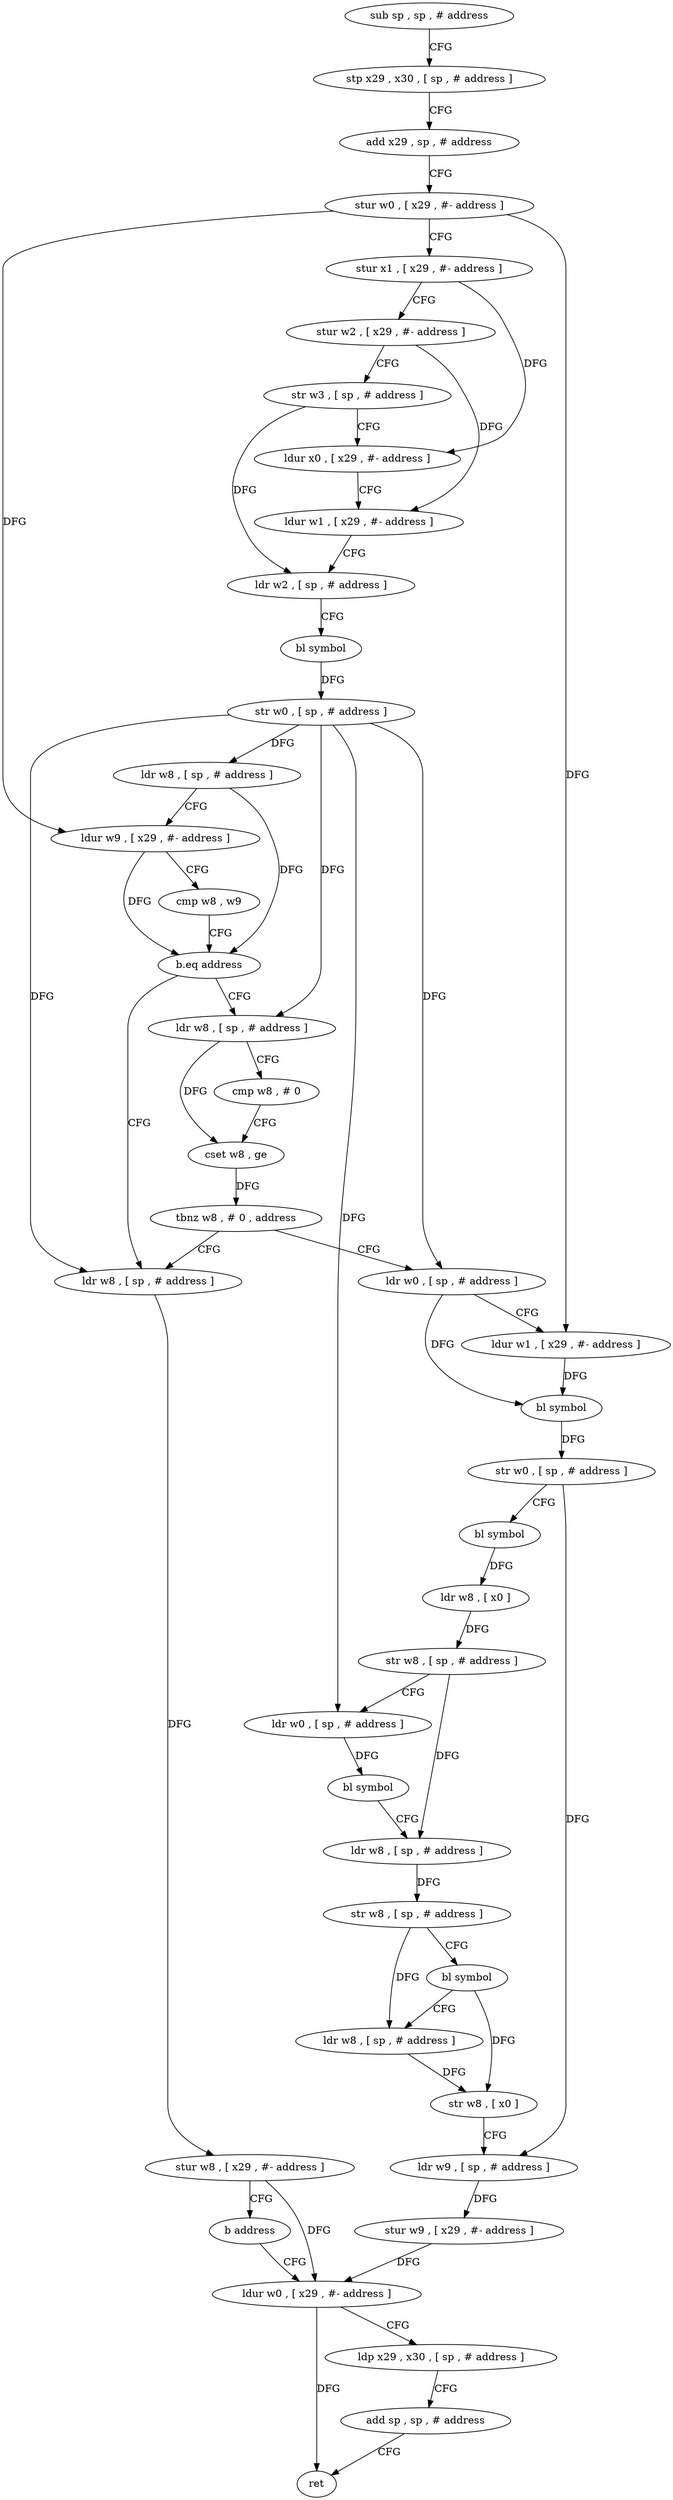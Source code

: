 digraph "func" {
"4252452" [label = "sub sp , sp , # address" ]
"4252456" [label = "stp x29 , x30 , [ sp , # address ]" ]
"4252460" [label = "add x29 , sp , # address" ]
"4252464" [label = "stur w0 , [ x29 , #- address ]" ]
"4252468" [label = "stur x1 , [ x29 , #- address ]" ]
"4252472" [label = "stur w2 , [ x29 , #- address ]" ]
"4252476" [label = "str w3 , [ sp , # address ]" ]
"4252480" [label = "ldur x0 , [ x29 , #- address ]" ]
"4252484" [label = "ldur w1 , [ x29 , #- address ]" ]
"4252488" [label = "ldr w2 , [ sp , # address ]" ]
"4252492" [label = "bl symbol" ]
"4252496" [label = "str w0 , [ sp , # address ]" ]
"4252500" [label = "ldr w8 , [ sp , # address ]" ]
"4252504" [label = "ldur w9 , [ x29 , #- address ]" ]
"4252508" [label = "cmp w8 , w9" ]
"4252512" [label = "b.eq address" ]
"4252532" [label = "ldr w8 , [ sp , # address ]" ]
"4252516" [label = "ldr w8 , [ sp , # address ]" ]
"4252536" [label = "stur w8 , [ x29 , #- address ]" ]
"4252540" [label = "b address" ]
"4252608" [label = "ldur w0 , [ x29 , #- address ]" ]
"4252520" [label = "cmp w8 , # 0" ]
"4252524" [label = "cset w8 , ge" ]
"4252528" [label = "tbnz w8 , # 0 , address" ]
"4252544" [label = "ldr w0 , [ sp , # address ]" ]
"4252612" [label = "ldp x29 , x30 , [ sp , # address ]" ]
"4252616" [label = "add sp , sp , # address" ]
"4252620" [label = "ret" ]
"4252548" [label = "ldur w1 , [ x29 , #- address ]" ]
"4252552" [label = "bl symbol" ]
"4252556" [label = "str w0 , [ sp , # address ]" ]
"4252560" [label = "bl symbol" ]
"4252564" [label = "ldr w8 , [ x0 ]" ]
"4252568" [label = "str w8 , [ sp , # address ]" ]
"4252572" [label = "ldr w0 , [ sp , # address ]" ]
"4252576" [label = "bl symbol" ]
"4252580" [label = "ldr w8 , [ sp , # address ]" ]
"4252584" [label = "str w8 , [ sp , # address ]" ]
"4252588" [label = "bl symbol" ]
"4252592" [label = "ldr w8 , [ sp , # address ]" ]
"4252596" [label = "str w8 , [ x0 ]" ]
"4252600" [label = "ldr w9 , [ sp , # address ]" ]
"4252604" [label = "stur w9 , [ x29 , #- address ]" ]
"4252452" -> "4252456" [ label = "CFG" ]
"4252456" -> "4252460" [ label = "CFG" ]
"4252460" -> "4252464" [ label = "CFG" ]
"4252464" -> "4252468" [ label = "CFG" ]
"4252464" -> "4252504" [ label = "DFG" ]
"4252464" -> "4252548" [ label = "DFG" ]
"4252468" -> "4252472" [ label = "CFG" ]
"4252468" -> "4252480" [ label = "DFG" ]
"4252472" -> "4252476" [ label = "CFG" ]
"4252472" -> "4252484" [ label = "DFG" ]
"4252476" -> "4252480" [ label = "CFG" ]
"4252476" -> "4252488" [ label = "DFG" ]
"4252480" -> "4252484" [ label = "CFG" ]
"4252484" -> "4252488" [ label = "CFG" ]
"4252488" -> "4252492" [ label = "CFG" ]
"4252492" -> "4252496" [ label = "DFG" ]
"4252496" -> "4252500" [ label = "DFG" ]
"4252496" -> "4252532" [ label = "DFG" ]
"4252496" -> "4252516" [ label = "DFG" ]
"4252496" -> "4252544" [ label = "DFG" ]
"4252496" -> "4252572" [ label = "DFG" ]
"4252500" -> "4252504" [ label = "CFG" ]
"4252500" -> "4252512" [ label = "DFG" ]
"4252504" -> "4252508" [ label = "CFG" ]
"4252504" -> "4252512" [ label = "DFG" ]
"4252508" -> "4252512" [ label = "CFG" ]
"4252512" -> "4252532" [ label = "CFG" ]
"4252512" -> "4252516" [ label = "CFG" ]
"4252532" -> "4252536" [ label = "DFG" ]
"4252516" -> "4252520" [ label = "CFG" ]
"4252516" -> "4252524" [ label = "DFG" ]
"4252536" -> "4252540" [ label = "CFG" ]
"4252536" -> "4252608" [ label = "DFG" ]
"4252540" -> "4252608" [ label = "CFG" ]
"4252608" -> "4252612" [ label = "CFG" ]
"4252608" -> "4252620" [ label = "DFG" ]
"4252520" -> "4252524" [ label = "CFG" ]
"4252524" -> "4252528" [ label = "DFG" ]
"4252528" -> "4252544" [ label = "CFG" ]
"4252528" -> "4252532" [ label = "CFG" ]
"4252544" -> "4252548" [ label = "CFG" ]
"4252544" -> "4252552" [ label = "DFG" ]
"4252612" -> "4252616" [ label = "CFG" ]
"4252616" -> "4252620" [ label = "CFG" ]
"4252548" -> "4252552" [ label = "DFG" ]
"4252552" -> "4252556" [ label = "DFG" ]
"4252556" -> "4252560" [ label = "CFG" ]
"4252556" -> "4252600" [ label = "DFG" ]
"4252560" -> "4252564" [ label = "DFG" ]
"4252564" -> "4252568" [ label = "DFG" ]
"4252568" -> "4252572" [ label = "CFG" ]
"4252568" -> "4252580" [ label = "DFG" ]
"4252572" -> "4252576" [ label = "DFG" ]
"4252576" -> "4252580" [ label = "CFG" ]
"4252580" -> "4252584" [ label = "DFG" ]
"4252584" -> "4252588" [ label = "CFG" ]
"4252584" -> "4252592" [ label = "DFG" ]
"4252588" -> "4252592" [ label = "CFG" ]
"4252588" -> "4252596" [ label = "DFG" ]
"4252592" -> "4252596" [ label = "DFG" ]
"4252596" -> "4252600" [ label = "CFG" ]
"4252600" -> "4252604" [ label = "DFG" ]
"4252604" -> "4252608" [ label = "DFG" ]
}
